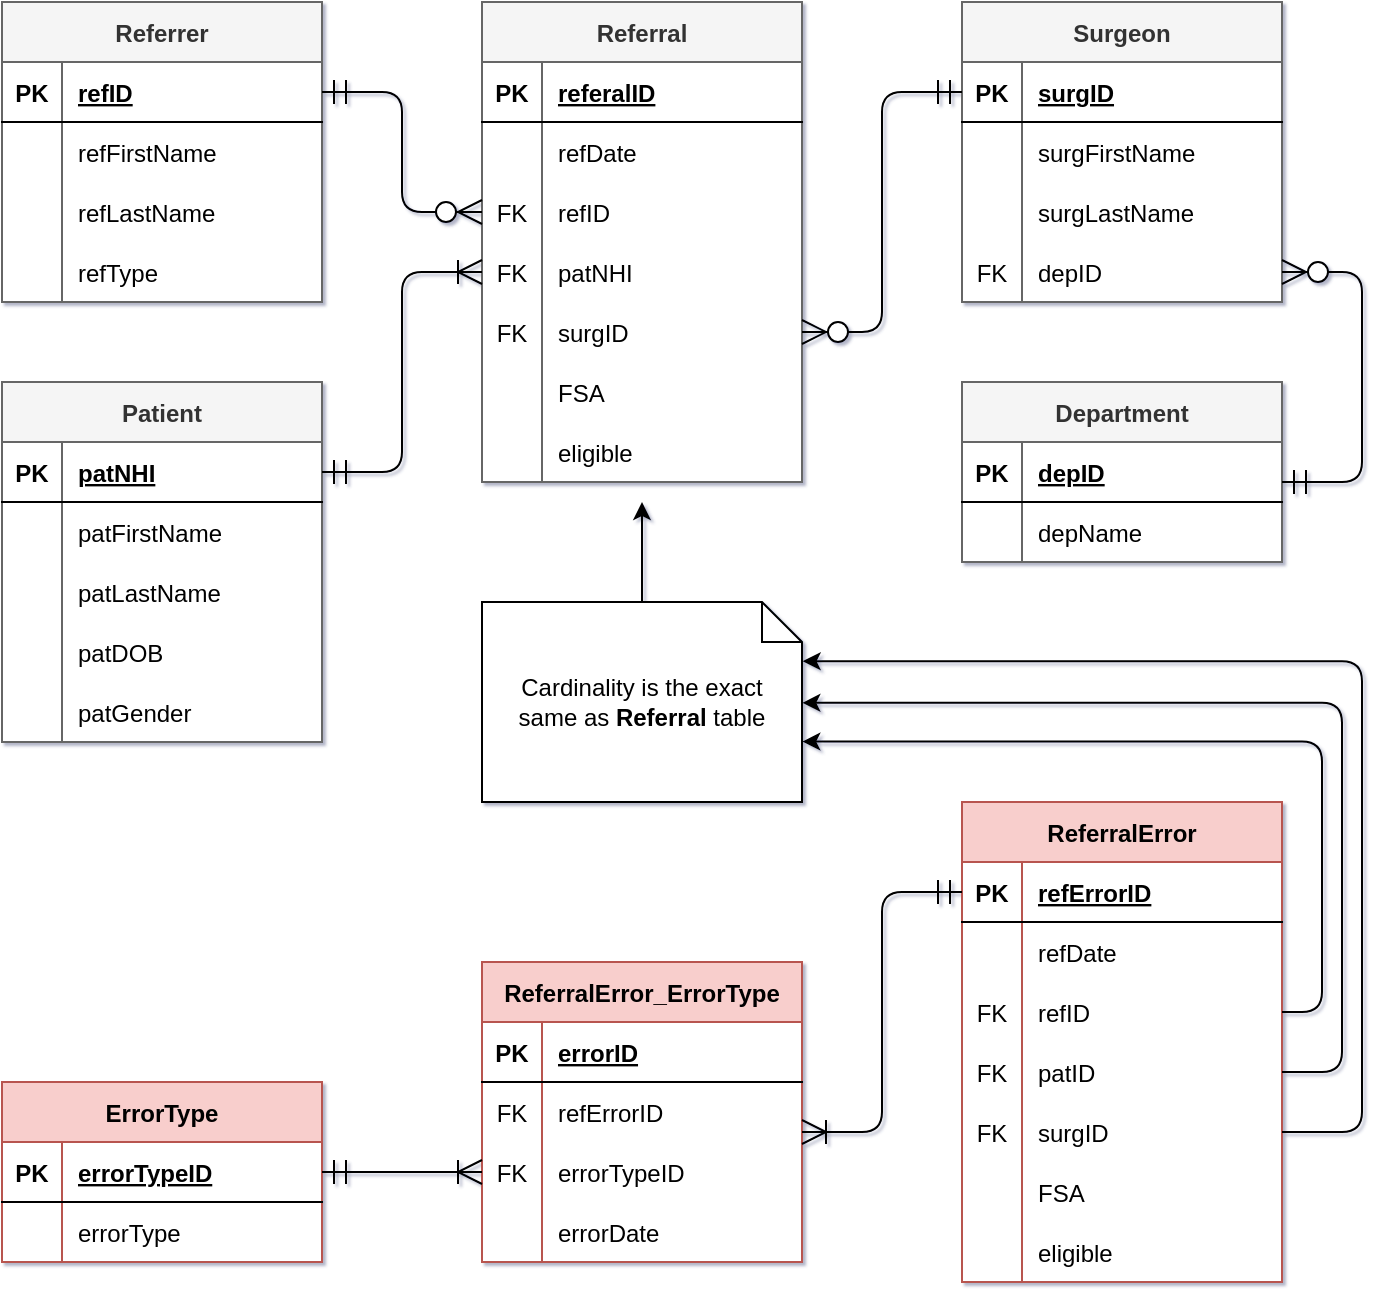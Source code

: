 <mxfile version="17.3.0" type="github"><diagram id="R2lEEEUBdFMjLlhIrx00" name="Page-1"><mxGraphModel dx="1422" dy="752" grid="1" gridSize="10" guides="1" tooltips="1" connect="1" arrows="1" fold="1" page="1" pageScale="1" pageWidth="800" pageHeight="800" background="none" math="0" shadow="1" extFonts="Permanent Marker^https://fonts.googleapis.com/css?family=Permanent+Marker"><root><mxCell id="0"/><mxCell id="1" parent="0"/><mxCell id="XaAhkg_FkZNfCIawb1zj-1" value="Referral" style="shape=table;startSize=30;container=1;collapsible=1;childLayout=tableLayout;fixedRows=1;rowLines=0;fontStyle=1;align=center;resizeLast=1;swimlaneFillColor=default;sketch=0;fillColor=#f5f5f5;fontColor=#333333;strokeColor=#666666;" parent="1" vertex="1"><mxGeometry x="300" y="80" width="160" height="240" as="geometry"><mxRectangle x="320" y="160" width="80" height="30" as="alternateBounds"/></mxGeometry></mxCell><mxCell id="XaAhkg_FkZNfCIawb1zj-2" value="" style="shape=tableRow;horizontal=0;startSize=0;swimlaneHead=0;swimlaneBody=0;fillColor=none;collapsible=0;dropTarget=0;points=[[0,0.5],[1,0.5]];portConstraint=eastwest;top=0;left=0;right=0;bottom=1;sketch=0;" parent="XaAhkg_FkZNfCIawb1zj-1" vertex="1"><mxGeometry y="30" width="160" height="30" as="geometry"/></mxCell><mxCell id="XaAhkg_FkZNfCIawb1zj-3" value="PK" style="shape=partialRectangle;connectable=0;fillColor=none;top=0;left=0;bottom=0;right=0;fontStyle=1;overflow=hidden;sketch=0;" parent="XaAhkg_FkZNfCIawb1zj-2" vertex="1"><mxGeometry width="30" height="30" as="geometry"><mxRectangle width="30" height="30" as="alternateBounds"/></mxGeometry></mxCell><mxCell id="XaAhkg_FkZNfCIawb1zj-4" value="referalID" style="shape=partialRectangle;connectable=0;fillColor=none;top=0;left=0;bottom=0;right=0;align=left;spacingLeft=6;fontStyle=5;overflow=hidden;sketch=0;" parent="XaAhkg_FkZNfCIawb1zj-2" vertex="1"><mxGeometry x="30" width="130" height="30" as="geometry"><mxRectangle width="130" height="30" as="alternateBounds"/></mxGeometry></mxCell><mxCell id="XaAhkg_FkZNfCIawb1zj-5" value="" style="shape=tableRow;horizontal=0;startSize=0;swimlaneHead=0;swimlaneBody=0;fillColor=none;collapsible=0;dropTarget=0;points=[[0,0.5],[1,0.5]];portConstraint=eastwest;top=0;left=0;right=0;bottom=0;sketch=0;" parent="XaAhkg_FkZNfCIawb1zj-1" vertex="1"><mxGeometry y="60" width="160" height="30" as="geometry"/></mxCell><mxCell id="XaAhkg_FkZNfCIawb1zj-6" value="" style="shape=partialRectangle;connectable=0;fillColor=none;top=0;left=0;bottom=0;right=0;editable=1;overflow=hidden;sketch=0;" parent="XaAhkg_FkZNfCIawb1zj-5" vertex="1"><mxGeometry width="30" height="30" as="geometry"><mxRectangle width="30" height="30" as="alternateBounds"/></mxGeometry></mxCell><mxCell id="XaAhkg_FkZNfCIawb1zj-7" value="refDate" style="shape=partialRectangle;connectable=0;fillColor=none;top=0;left=0;bottom=0;right=0;align=left;spacingLeft=6;overflow=hidden;sketch=0;" parent="XaAhkg_FkZNfCIawb1zj-5" vertex="1"><mxGeometry x="30" width="130" height="30" as="geometry"><mxRectangle width="130" height="30" as="alternateBounds"/></mxGeometry></mxCell><mxCell id="XaAhkg_FkZNfCIawb1zj-8" value="" style="shape=tableRow;horizontal=0;startSize=0;swimlaneHead=0;swimlaneBody=0;fillColor=none;collapsible=0;dropTarget=0;points=[[0,0.5],[1,0.5]];portConstraint=eastwest;top=0;left=0;right=0;bottom=0;sketch=0;" parent="XaAhkg_FkZNfCIawb1zj-1" vertex="1"><mxGeometry y="90" width="160" height="30" as="geometry"/></mxCell><mxCell id="XaAhkg_FkZNfCIawb1zj-9" value="FK" style="shape=partialRectangle;connectable=0;fillColor=none;top=0;left=0;bottom=0;right=0;editable=1;overflow=hidden;sketch=0;" parent="XaAhkg_FkZNfCIawb1zj-8" vertex="1"><mxGeometry width="30" height="30" as="geometry"><mxRectangle width="30" height="30" as="alternateBounds"/></mxGeometry></mxCell><mxCell id="XaAhkg_FkZNfCIawb1zj-10" value="refID" style="shape=partialRectangle;connectable=0;fillColor=none;top=0;left=0;bottom=0;right=0;align=left;spacingLeft=6;overflow=hidden;sketch=0;" parent="XaAhkg_FkZNfCIawb1zj-8" vertex="1"><mxGeometry x="30" width="130" height="30" as="geometry"><mxRectangle width="130" height="30" as="alternateBounds"/></mxGeometry></mxCell><mxCell id="XaAhkg_FkZNfCIawb1zj-11" value="" style="shape=tableRow;horizontal=0;startSize=0;swimlaneHead=0;swimlaneBody=0;fillColor=none;collapsible=0;dropTarget=0;points=[[0,0.5],[1,0.5]];portConstraint=eastwest;top=0;left=0;right=0;bottom=0;sketch=0;" parent="XaAhkg_FkZNfCIawb1zj-1" vertex="1"><mxGeometry y="120" width="160" height="30" as="geometry"/></mxCell><mxCell id="XaAhkg_FkZNfCIawb1zj-12" value="FK" style="shape=partialRectangle;connectable=0;fillColor=none;top=0;left=0;bottom=0;right=0;editable=1;overflow=hidden;sketch=0;" parent="XaAhkg_FkZNfCIawb1zj-11" vertex="1"><mxGeometry width="30" height="30" as="geometry"><mxRectangle width="30" height="30" as="alternateBounds"/></mxGeometry></mxCell><mxCell id="XaAhkg_FkZNfCIawb1zj-13" value="patNHI" style="shape=partialRectangle;connectable=0;fillColor=none;top=0;left=0;bottom=0;right=0;align=left;spacingLeft=6;overflow=hidden;sketch=0;" parent="XaAhkg_FkZNfCIawb1zj-11" vertex="1"><mxGeometry x="30" width="130" height="30" as="geometry"><mxRectangle width="130" height="30" as="alternateBounds"/></mxGeometry></mxCell><mxCell id="XaAhkg_FkZNfCIawb1zj-38" style="shape=tableRow;horizontal=0;startSize=0;swimlaneHead=0;swimlaneBody=0;fillColor=none;collapsible=0;dropTarget=0;points=[[0,0.5],[1,0.5]];portConstraint=eastwest;top=0;left=0;right=0;bottom=0;sketch=0;" parent="XaAhkg_FkZNfCIawb1zj-1" vertex="1"><mxGeometry y="150" width="160" height="30" as="geometry"/></mxCell><mxCell id="XaAhkg_FkZNfCIawb1zj-39" value="FK" style="shape=partialRectangle;connectable=0;fillColor=none;top=0;left=0;bottom=0;right=0;editable=1;overflow=hidden;sketch=0;" parent="XaAhkg_FkZNfCIawb1zj-38" vertex="1"><mxGeometry width="30" height="30" as="geometry"><mxRectangle width="30" height="30" as="alternateBounds"/></mxGeometry></mxCell><mxCell id="XaAhkg_FkZNfCIawb1zj-40" value="surgID" style="shape=partialRectangle;connectable=0;fillColor=none;top=0;left=0;bottom=0;right=0;align=left;spacingLeft=6;overflow=hidden;sketch=0;" parent="XaAhkg_FkZNfCIawb1zj-38" vertex="1"><mxGeometry x="30" width="130" height="30" as="geometry"><mxRectangle width="130" height="30" as="alternateBounds"/></mxGeometry></mxCell><mxCell id="XaAhkg_FkZNfCIawb1zj-41" style="shape=tableRow;horizontal=0;startSize=0;swimlaneHead=0;swimlaneBody=0;fillColor=none;collapsible=0;dropTarget=0;points=[[0,0.5],[1,0.5]];portConstraint=eastwest;top=0;left=0;right=0;bottom=0;sketch=0;" parent="XaAhkg_FkZNfCIawb1zj-1" vertex="1"><mxGeometry y="180" width="160" height="30" as="geometry"/></mxCell><mxCell id="XaAhkg_FkZNfCIawb1zj-42" style="shape=partialRectangle;connectable=0;fillColor=none;top=0;left=0;bottom=0;right=0;editable=1;overflow=hidden;sketch=0;" parent="XaAhkg_FkZNfCIawb1zj-41" vertex="1"><mxGeometry width="30" height="30" as="geometry"><mxRectangle width="30" height="30" as="alternateBounds"/></mxGeometry></mxCell><mxCell id="XaAhkg_FkZNfCIawb1zj-43" value="FSA" style="shape=partialRectangle;connectable=0;fillColor=none;top=0;left=0;bottom=0;right=0;align=left;spacingLeft=6;overflow=hidden;sketch=0;" parent="XaAhkg_FkZNfCIawb1zj-41" vertex="1"><mxGeometry x="30" width="130" height="30" as="geometry"><mxRectangle width="130" height="30" as="alternateBounds"/></mxGeometry></mxCell><mxCell id="XaAhkg_FkZNfCIawb1zj-44" style="shape=tableRow;horizontal=0;startSize=0;swimlaneHead=0;swimlaneBody=0;fillColor=none;collapsible=0;dropTarget=0;points=[[0,0.5],[1,0.5]];portConstraint=eastwest;top=0;left=0;right=0;bottom=0;sketch=0;" parent="XaAhkg_FkZNfCIawb1zj-1" vertex="1"><mxGeometry y="210" width="160" height="30" as="geometry"/></mxCell><mxCell id="XaAhkg_FkZNfCIawb1zj-45" style="shape=partialRectangle;connectable=0;fillColor=none;top=0;left=0;bottom=0;right=0;editable=1;overflow=hidden;sketch=0;" parent="XaAhkg_FkZNfCIawb1zj-44" vertex="1"><mxGeometry width="30" height="30" as="geometry"><mxRectangle width="30" height="30" as="alternateBounds"/></mxGeometry></mxCell><mxCell id="XaAhkg_FkZNfCIawb1zj-46" value="eligible" style="shape=partialRectangle;connectable=0;fillColor=none;top=0;left=0;bottom=0;right=0;align=left;spacingLeft=6;overflow=hidden;sketch=0;" parent="XaAhkg_FkZNfCIawb1zj-44" vertex="1"><mxGeometry x="30" width="130" height="30" as="geometry"><mxRectangle width="130" height="30" as="alternateBounds"/></mxGeometry></mxCell><mxCell id="XaAhkg_FkZNfCIawb1zj-51" value="Patient" style="shape=table;startSize=30;container=1;collapsible=1;childLayout=tableLayout;fixedRows=1;rowLines=0;fontStyle=1;align=center;resizeLast=1;swimlaneFillColor=default;sketch=0;fillColor=#f5f5f5;fontColor=#333333;strokeColor=#666666;" parent="1" vertex="1"><mxGeometry x="60" y="270" width="160" height="180" as="geometry"/></mxCell><mxCell id="XaAhkg_FkZNfCIawb1zj-52" value="" style="shape=tableRow;horizontal=0;startSize=0;swimlaneHead=0;swimlaneBody=0;fillColor=none;collapsible=0;dropTarget=0;points=[[0,0.5],[1,0.5]];portConstraint=eastwest;top=0;left=0;right=0;bottom=1;sketch=0;" parent="XaAhkg_FkZNfCIawb1zj-51" vertex="1"><mxGeometry y="30" width="160" height="30" as="geometry"/></mxCell><mxCell id="XaAhkg_FkZNfCIawb1zj-53" value="PK" style="shape=partialRectangle;connectable=0;fillColor=none;top=0;left=0;bottom=0;right=0;fontStyle=1;overflow=hidden;sketch=0;" parent="XaAhkg_FkZNfCIawb1zj-52" vertex="1"><mxGeometry width="30" height="30" as="geometry"><mxRectangle width="30" height="30" as="alternateBounds"/></mxGeometry></mxCell><mxCell id="XaAhkg_FkZNfCIawb1zj-54" value="patNHI" style="shape=partialRectangle;connectable=0;fillColor=none;top=0;left=0;bottom=0;right=0;align=left;spacingLeft=6;fontStyle=5;overflow=hidden;sketch=0;" parent="XaAhkg_FkZNfCIawb1zj-52" vertex="1"><mxGeometry x="30" width="130" height="30" as="geometry"><mxRectangle width="130" height="30" as="alternateBounds"/></mxGeometry></mxCell><mxCell id="XaAhkg_FkZNfCIawb1zj-55" value="" style="shape=tableRow;horizontal=0;startSize=0;swimlaneHead=0;swimlaneBody=0;fillColor=none;collapsible=0;dropTarget=0;points=[[0,0.5],[1,0.5]];portConstraint=eastwest;top=0;left=0;right=0;bottom=0;sketch=0;" parent="XaAhkg_FkZNfCIawb1zj-51" vertex="1"><mxGeometry y="60" width="160" height="30" as="geometry"/></mxCell><mxCell id="XaAhkg_FkZNfCIawb1zj-56" value="" style="shape=partialRectangle;connectable=0;fillColor=none;top=0;left=0;bottom=0;right=0;editable=1;overflow=hidden;sketch=0;" parent="XaAhkg_FkZNfCIawb1zj-55" vertex="1"><mxGeometry width="30" height="30" as="geometry"><mxRectangle width="30" height="30" as="alternateBounds"/></mxGeometry></mxCell><mxCell id="XaAhkg_FkZNfCIawb1zj-57" value="patFirstName" style="shape=partialRectangle;connectable=0;fillColor=none;top=0;left=0;bottom=0;right=0;align=left;spacingLeft=6;overflow=hidden;sketch=0;" parent="XaAhkg_FkZNfCIawb1zj-55" vertex="1"><mxGeometry x="30" width="130" height="30" as="geometry"><mxRectangle width="130" height="30" as="alternateBounds"/></mxGeometry></mxCell><mxCell id="XaAhkg_FkZNfCIawb1zj-176" style="shape=tableRow;horizontal=0;startSize=0;swimlaneHead=0;swimlaneBody=0;fillColor=none;collapsible=0;dropTarget=0;points=[[0,0.5],[1,0.5]];portConstraint=eastwest;top=0;left=0;right=0;bottom=0;sketch=0;" parent="XaAhkg_FkZNfCIawb1zj-51" vertex="1"><mxGeometry y="90" width="160" height="30" as="geometry"/></mxCell><mxCell id="XaAhkg_FkZNfCIawb1zj-177" style="shape=partialRectangle;connectable=0;fillColor=none;top=0;left=0;bottom=0;right=0;editable=1;overflow=hidden;sketch=0;" parent="XaAhkg_FkZNfCIawb1zj-176" vertex="1"><mxGeometry width="30" height="30" as="geometry"><mxRectangle width="30" height="30" as="alternateBounds"/></mxGeometry></mxCell><mxCell id="XaAhkg_FkZNfCIawb1zj-178" value="patLastName" style="shape=partialRectangle;connectable=0;fillColor=none;top=0;left=0;bottom=0;right=0;align=left;spacingLeft=6;overflow=hidden;sketch=0;" parent="XaAhkg_FkZNfCIawb1zj-176" vertex="1"><mxGeometry x="30" width="130" height="30" as="geometry"><mxRectangle width="130" height="30" as="alternateBounds"/></mxGeometry></mxCell><mxCell id="XaAhkg_FkZNfCIawb1zj-58" value="" style="shape=tableRow;horizontal=0;startSize=0;swimlaneHead=0;swimlaneBody=0;fillColor=none;collapsible=0;dropTarget=0;points=[[0,0.5],[1,0.5]];portConstraint=eastwest;top=0;left=0;right=0;bottom=0;sketch=0;" parent="XaAhkg_FkZNfCIawb1zj-51" vertex="1"><mxGeometry y="120" width="160" height="30" as="geometry"/></mxCell><mxCell id="XaAhkg_FkZNfCIawb1zj-59" value="" style="shape=partialRectangle;connectable=0;fillColor=none;top=0;left=0;bottom=0;right=0;editable=1;overflow=hidden;sketch=0;" parent="XaAhkg_FkZNfCIawb1zj-58" vertex="1"><mxGeometry width="30" height="30" as="geometry"><mxRectangle width="30" height="30" as="alternateBounds"/></mxGeometry></mxCell><mxCell id="XaAhkg_FkZNfCIawb1zj-60" value="patDOB" style="shape=partialRectangle;connectable=0;fillColor=none;top=0;left=0;bottom=0;right=0;align=left;spacingLeft=6;overflow=hidden;sketch=0;" parent="XaAhkg_FkZNfCIawb1zj-58" vertex="1"><mxGeometry x="30" width="130" height="30" as="geometry"><mxRectangle width="130" height="30" as="alternateBounds"/></mxGeometry></mxCell><mxCell id="XaAhkg_FkZNfCIawb1zj-61" value="" style="shape=tableRow;horizontal=0;startSize=0;swimlaneHead=0;swimlaneBody=0;fillColor=none;collapsible=0;dropTarget=0;points=[[0,0.5],[1,0.5]];portConstraint=eastwest;top=0;left=0;right=0;bottom=0;sketch=0;" parent="XaAhkg_FkZNfCIawb1zj-51" vertex="1"><mxGeometry y="150" width="160" height="30" as="geometry"/></mxCell><mxCell id="XaAhkg_FkZNfCIawb1zj-62" value="" style="shape=partialRectangle;connectable=0;fillColor=none;top=0;left=0;bottom=0;right=0;editable=1;overflow=hidden;sketch=0;" parent="XaAhkg_FkZNfCIawb1zj-61" vertex="1"><mxGeometry width="30" height="30" as="geometry"><mxRectangle width="30" height="30" as="alternateBounds"/></mxGeometry></mxCell><mxCell id="XaAhkg_FkZNfCIawb1zj-63" value="patGender" style="shape=partialRectangle;connectable=0;fillColor=none;top=0;left=0;bottom=0;right=0;align=left;spacingLeft=6;overflow=hidden;sketch=0;" parent="XaAhkg_FkZNfCIawb1zj-61" vertex="1"><mxGeometry x="30" width="130" height="30" as="geometry"><mxRectangle width="130" height="30" as="alternateBounds"/></mxGeometry></mxCell><mxCell id="XaAhkg_FkZNfCIawb1zj-66" value="Referrer" style="shape=table;startSize=30;container=1;collapsible=1;childLayout=tableLayout;fixedRows=1;rowLines=0;fontStyle=1;align=center;resizeLast=1;swimlaneFillColor=default;sketch=0;fillColor=#f5f5f5;fontColor=#333333;strokeColor=#666666;" parent="1" vertex="1"><mxGeometry x="60" y="80" width="160" height="150" as="geometry"/></mxCell><mxCell id="XaAhkg_FkZNfCIawb1zj-67" value="" style="shape=tableRow;horizontal=0;startSize=0;swimlaneHead=0;swimlaneBody=0;fillColor=none;collapsible=0;dropTarget=0;points=[[0,0.5],[1,0.5]];portConstraint=eastwest;top=0;left=0;right=0;bottom=1;sketch=0;" parent="XaAhkg_FkZNfCIawb1zj-66" vertex="1"><mxGeometry y="30" width="160" height="30" as="geometry"/></mxCell><mxCell id="XaAhkg_FkZNfCIawb1zj-68" value="PK" style="shape=partialRectangle;connectable=0;fillColor=none;top=0;left=0;bottom=0;right=0;fontStyle=1;overflow=hidden;sketch=0;" parent="XaAhkg_FkZNfCIawb1zj-67" vertex="1"><mxGeometry width="30" height="30" as="geometry"><mxRectangle width="30" height="30" as="alternateBounds"/></mxGeometry></mxCell><mxCell id="XaAhkg_FkZNfCIawb1zj-69" value="refID" style="shape=partialRectangle;connectable=0;fillColor=none;top=0;left=0;bottom=0;right=0;align=left;spacingLeft=6;fontStyle=5;overflow=hidden;sketch=0;" parent="XaAhkg_FkZNfCIawb1zj-67" vertex="1"><mxGeometry x="30" width="130" height="30" as="geometry"><mxRectangle width="130" height="30" as="alternateBounds"/></mxGeometry></mxCell><mxCell id="XaAhkg_FkZNfCIawb1zj-70" value="" style="shape=tableRow;horizontal=0;startSize=0;swimlaneHead=0;swimlaneBody=0;fillColor=none;collapsible=0;dropTarget=0;points=[[0,0.5],[1,0.5]];portConstraint=eastwest;top=0;left=0;right=0;bottom=0;sketch=0;" parent="XaAhkg_FkZNfCIawb1zj-66" vertex="1"><mxGeometry y="60" width="160" height="30" as="geometry"/></mxCell><mxCell id="XaAhkg_FkZNfCIawb1zj-71" value="" style="shape=partialRectangle;connectable=0;fillColor=none;top=0;left=0;bottom=0;right=0;editable=1;overflow=hidden;sketch=0;" parent="XaAhkg_FkZNfCIawb1zj-70" vertex="1"><mxGeometry width="30" height="30" as="geometry"><mxRectangle width="30" height="30" as="alternateBounds"/></mxGeometry></mxCell><mxCell id="XaAhkg_FkZNfCIawb1zj-72" value="refFirstName" style="shape=partialRectangle;connectable=0;fillColor=none;top=0;left=0;bottom=0;right=0;align=left;spacingLeft=6;overflow=hidden;sketch=0;" parent="XaAhkg_FkZNfCIawb1zj-70" vertex="1"><mxGeometry x="30" width="130" height="30" as="geometry"><mxRectangle width="130" height="30" as="alternateBounds"/></mxGeometry></mxCell><mxCell id="XaAhkg_FkZNfCIawb1zj-150" style="shape=tableRow;horizontal=0;startSize=0;swimlaneHead=0;swimlaneBody=0;fillColor=none;collapsible=0;dropTarget=0;points=[[0,0.5],[1,0.5]];portConstraint=eastwest;top=0;left=0;right=0;bottom=0;sketch=0;" parent="XaAhkg_FkZNfCIawb1zj-66" vertex="1"><mxGeometry y="90" width="160" height="30" as="geometry"/></mxCell><mxCell id="XaAhkg_FkZNfCIawb1zj-151" style="shape=partialRectangle;connectable=0;fillColor=none;top=0;left=0;bottom=0;right=0;editable=1;overflow=hidden;sketch=0;" parent="XaAhkg_FkZNfCIawb1zj-150" vertex="1"><mxGeometry width="30" height="30" as="geometry"><mxRectangle width="30" height="30" as="alternateBounds"/></mxGeometry></mxCell><mxCell id="XaAhkg_FkZNfCIawb1zj-152" value="refLastName" style="shape=partialRectangle;connectable=0;fillColor=none;top=0;left=0;bottom=0;right=0;align=left;spacingLeft=6;overflow=hidden;sketch=0;" parent="XaAhkg_FkZNfCIawb1zj-150" vertex="1"><mxGeometry x="30" width="130" height="30" as="geometry"><mxRectangle width="130" height="30" as="alternateBounds"/></mxGeometry></mxCell><mxCell id="XaAhkg_FkZNfCIawb1zj-73" value="" style="shape=tableRow;horizontal=0;startSize=0;swimlaneHead=0;swimlaneBody=0;fillColor=none;collapsible=0;dropTarget=0;points=[[0,0.5],[1,0.5]];portConstraint=eastwest;top=0;left=0;right=0;bottom=0;sketch=0;" parent="XaAhkg_FkZNfCIawb1zj-66" vertex="1"><mxGeometry y="120" width="160" height="30" as="geometry"/></mxCell><mxCell id="XaAhkg_FkZNfCIawb1zj-74" value="" style="shape=partialRectangle;connectable=0;fillColor=none;top=0;left=0;bottom=0;right=0;editable=1;overflow=hidden;sketch=0;" parent="XaAhkg_FkZNfCIawb1zj-73" vertex="1"><mxGeometry width="30" height="30" as="geometry"><mxRectangle width="30" height="30" as="alternateBounds"/></mxGeometry></mxCell><mxCell id="XaAhkg_FkZNfCIawb1zj-75" value="refType" style="shape=partialRectangle;connectable=0;fillColor=none;top=0;left=0;bottom=0;right=0;align=left;spacingLeft=6;overflow=hidden;sketch=0;" parent="XaAhkg_FkZNfCIawb1zj-73" vertex="1"><mxGeometry x="30" width="130" height="30" as="geometry"><mxRectangle width="130" height="30" as="alternateBounds"/></mxGeometry></mxCell><mxCell id="XaAhkg_FkZNfCIawb1zj-79" value="Surgeon" style="shape=table;startSize=30;container=1;collapsible=1;childLayout=tableLayout;fixedRows=1;rowLines=0;fontStyle=1;align=center;resizeLast=1;swimlaneFillColor=default;sketch=0;fillColor=#f5f5f5;fontColor=#333333;strokeColor=#666666;" parent="1" vertex="1"><mxGeometry x="540" y="80" width="160" height="150" as="geometry"/></mxCell><mxCell id="XaAhkg_FkZNfCIawb1zj-80" value="" style="shape=tableRow;horizontal=0;startSize=0;swimlaneHead=0;swimlaneBody=0;fillColor=none;collapsible=0;dropTarget=0;points=[[0,0.5],[1,0.5]];portConstraint=eastwest;top=0;left=0;right=0;bottom=1;sketch=0;" parent="XaAhkg_FkZNfCIawb1zj-79" vertex="1"><mxGeometry y="30" width="160" height="30" as="geometry"/></mxCell><mxCell id="XaAhkg_FkZNfCIawb1zj-81" value="PK" style="shape=partialRectangle;connectable=0;fillColor=none;top=0;left=0;bottom=0;right=0;fontStyle=1;overflow=hidden;sketch=0;" parent="XaAhkg_FkZNfCIawb1zj-80" vertex="1"><mxGeometry width="30" height="30" as="geometry"><mxRectangle width="30" height="30" as="alternateBounds"/></mxGeometry></mxCell><mxCell id="XaAhkg_FkZNfCIawb1zj-82" value="surgID" style="shape=partialRectangle;connectable=0;fillColor=none;top=0;left=0;bottom=0;right=0;align=left;spacingLeft=6;fontStyle=5;overflow=hidden;sketch=0;" parent="XaAhkg_FkZNfCIawb1zj-80" vertex="1"><mxGeometry x="30" width="130" height="30" as="geometry"><mxRectangle width="130" height="30" as="alternateBounds"/></mxGeometry></mxCell><mxCell id="XaAhkg_FkZNfCIawb1zj-83" value="" style="shape=tableRow;horizontal=0;startSize=0;swimlaneHead=0;swimlaneBody=0;fillColor=none;collapsible=0;dropTarget=0;points=[[0,0.5],[1,0.5]];portConstraint=eastwest;top=0;left=0;right=0;bottom=0;sketch=0;" parent="XaAhkg_FkZNfCIawb1zj-79" vertex="1"><mxGeometry y="60" width="160" height="30" as="geometry"/></mxCell><mxCell id="XaAhkg_FkZNfCIawb1zj-84" value="" style="shape=partialRectangle;connectable=0;fillColor=none;top=0;left=0;bottom=0;right=0;editable=1;overflow=hidden;sketch=0;" parent="XaAhkg_FkZNfCIawb1zj-83" vertex="1"><mxGeometry width="30" height="30" as="geometry"><mxRectangle width="30" height="30" as="alternateBounds"/></mxGeometry></mxCell><mxCell id="XaAhkg_FkZNfCIawb1zj-85" value="surgFirstName" style="shape=partialRectangle;connectable=0;fillColor=none;top=0;left=0;bottom=0;right=0;align=left;spacingLeft=6;overflow=hidden;sketch=0;" parent="XaAhkg_FkZNfCIawb1zj-83" vertex="1"><mxGeometry x="30" width="130" height="30" as="geometry"><mxRectangle width="130" height="30" as="alternateBounds"/></mxGeometry></mxCell><mxCell id="XaAhkg_FkZNfCIawb1zj-141" style="shape=tableRow;horizontal=0;startSize=0;swimlaneHead=0;swimlaneBody=0;fillColor=none;collapsible=0;dropTarget=0;points=[[0,0.5],[1,0.5]];portConstraint=eastwest;top=0;left=0;right=0;bottom=0;sketch=0;" parent="XaAhkg_FkZNfCIawb1zj-79" vertex="1"><mxGeometry y="90" width="160" height="30" as="geometry"/></mxCell><mxCell id="XaAhkg_FkZNfCIawb1zj-142" style="shape=partialRectangle;connectable=0;fillColor=none;top=0;left=0;bottom=0;right=0;editable=1;overflow=hidden;sketch=0;" parent="XaAhkg_FkZNfCIawb1zj-141" vertex="1"><mxGeometry width="30" height="30" as="geometry"><mxRectangle width="30" height="30" as="alternateBounds"/></mxGeometry></mxCell><mxCell id="XaAhkg_FkZNfCIawb1zj-143" value="surgLastName" style="shape=partialRectangle;connectable=0;fillColor=none;top=0;left=0;bottom=0;right=0;align=left;spacingLeft=6;overflow=hidden;sketch=0;" parent="XaAhkg_FkZNfCIawb1zj-141" vertex="1"><mxGeometry x="30" width="130" height="30" as="geometry"><mxRectangle width="130" height="30" as="alternateBounds"/></mxGeometry></mxCell><mxCell id="XaAhkg_FkZNfCIawb1zj-86" value="" style="shape=tableRow;horizontal=0;startSize=0;swimlaneHead=0;swimlaneBody=0;fillColor=none;collapsible=0;dropTarget=0;points=[[0,0.5],[1,0.5]];portConstraint=eastwest;top=0;left=0;right=0;bottom=0;sketch=0;" parent="XaAhkg_FkZNfCIawb1zj-79" vertex="1"><mxGeometry y="120" width="160" height="30" as="geometry"/></mxCell><mxCell id="XaAhkg_FkZNfCIawb1zj-87" value="FK" style="shape=partialRectangle;connectable=0;fillColor=none;top=0;left=0;bottom=0;right=0;editable=1;overflow=hidden;sketch=0;" parent="XaAhkg_FkZNfCIawb1zj-86" vertex="1"><mxGeometry width="30" height="30" as="geometry"><mxRectangle width="30" height="30" as="alternateBounds"/></mxGeometry></mxCell><mxCell id="XaAhkg_FkZNfCIawb1zj-88" value="depID" style="shape=partialRectangle;connectable=0;fillColor=none;top=0;left=0;bottom=0;right=0;align=left;spacingLeft=6;overflow=hidden;sketch=0;" parent="XaAhkg_FkZNfCIawb1zj-86" vertex="1"><mxGeometry x="30" width="130" height="30" as="geometry"><mxRectangle width="130" height="30" as="alternateBounds"/></mxGeometry></mxCell><mxCell id="XaAhkg_FkZNfCIawb1zj-89" value="Department" style="shape=table;startSize=30;container=1;collapsible=1;childLayout=tableLayout;fixedRows=1;rowLines=0;fontStyle=1;align=center;resizeLast=1;swimlaneFillColor=default;sketch=0;fillColor=#f5f5f5;fontColor=#333333;strokeColor=#666666;" parent="1" vertex="1"><mxGeometry x="540" y="270" width="160" height="90" as="geometry"/></mxCell><mxCell id="XaAhkg_FkZNfCIawb1zj-90" value="" style="shape=tableRow;horizontal=0;startSize=0;swimlaneHead=0;swimlaneBody=0;fillColor=none;collapsible=0;dropTarget=0;points=[[0,0.5],[1,0.5]];portConstraint=eastwest;top=0;left=0;right=0;bottom=1;sketch=0;" parent="XaAhkg_FkZNfCIawb1zj-89" vertex="1"><mxGeometry y="30" width="160" height="30" as="geometry"/></mxCell><mxCell id="XaAhkg_FkZNfCIawb1zj-91" value="PK" style="shape=partialRectangle;connectable=0;fillColor=none;top=0;left=0;bottom=0;right=0;fontStyle=1;overflow=hidden;sketch=0;" parent="XaAhkg_FkZNfCIawb1zj-90" vertex="1"><mxGeometry width="30" height="30" as="geometry"><mxRectangle width="30" height="30" as="alternateBounds"/></mxGeometry></mxCell><mxCell id="XaAhkg_FkZNfCIawb1zj-92" value="depID" style="shape=partialRectangle;connectable=0;fillColor=none;top=0;left=0;bottom=0;right=0;align=left;spacingLeft=6;fontStyle=5;overflow=hidden;sketch=0;" parent="XaAhkg_FkZNfCIawb1zj-90" vertex="1"><mxGeometry x="30" width="130" height="30" as="geometry"><mxRectangle width="130" height="30" as="alternateBounds"/></mxGeometry></mxCell><mxCell id="XaAhkg_FkZNfCIawb1zj-93" value="" style="shape=tableRow;horizontal=0;startSize=0;swimlaneHead=0;swimlaneBody=0;fillColor=none;collapsible=0;dropTarget=0;points=[[0,0.5],[1,0.5]];portConstraint=eastwest;top=0;left=0;right=0;bottom=0;sketch=0;" parent="XaAhkg_FkZNfCIawb1zj-89" vertex="1"><mxGeometry y="60" width="160" height="30" as="geometry"/></mxCell><mxCell id="XaAhkg_FkZNfCIawb1zj-94" value="" style="shape=partialRectangle;connectable=0;fillColor=none;top=0;left=0;bottom=0;right=0;editable=1;overflow=hidden;sketch=0;" parent="XaAhkg_FkZNfCIawb1zj-93" vertex="1"><mxGeometry width="30" height="30" as="geometry"><mxRectangle width="30" height="30" as="alternateBounds"/></mxGeometry></mxCell><mxCell id="XaAhkg_FkZNfCIawb1zj-95" value="depName" style="shape=partialRectangle;connectable=0;fillColor=none;top=0;left=0;bottom=0;right=0;align=left;spacingLeft=6;overflow=hidden;sketch=0;" parent="XaAhkg_FkZNfCIawb1zj-93" vertex="1"><mxGeometry x="30" width="130" height="30" as="geometry"><mxRectangle width="130" height="30" as="alternateBounds"/></mxGeometry></mxCell><mxCell id="XaAhkg_FkZNfCIawb1zj-101" value="" style="edgeStyle=orthogonalEdgeStyle;fontSize=12;html=1;endArrow=ERzeroToMany;startArrow=ERmandOne;entryX=1;entryY=0.5;entryDx=0;entryDy=0;rounded=1;endSize=10;startSize=10;targetPerimeterSpacing=0;sourcePerimeterSpacing=0;shadow=0;sketch=0;" parent="1" source="XaAhkg_FkZNfCIawb1zj-90" target="XaAhkg_FkZNfCIawb1zj-86" edge="1"><mxGeometry width="100" height="100" relative="1" as="geometry"><mxPoint x="700" y="320" as="sourcePoint"/><mxPoint x="1090" y="310" as="targetPoint"/><Array as="points"><mxPoint x="740" y="320"/><mxPoint x="740" y="215"/></Array></mxGeometry></mxCell><mxCell id="XaAhkg_FkZNfCIawb1zj-102" value="" style="fontSize=12;html=1;endArrow=ERzeroToMany;startArrow=ERmandOne;edgeStyle=orthogonalEdgeStyle;rounded=1;endSize=10;startSize=10;sketch=0;" parent="1" source="XaAhkg_FkZNfCIawb1zj-67" target="XaAhkg_FkZNfCIawb1zj-8" edge="1"><mxGeometry width="100" height="100" relative="1" as="geometry"><mxPoint x="480" y="105" as="sourcePoint"/><mxPoint x="380" y="205" as="targetPoint"/></mxGeometry></mxCell><mxCell id="XaAhkg_FkZNfCIawb1zj-104" value="" style="edgeStyle=orthogonalEdgeStyle;fontSize=12;html=1;endArrow=ERoneToMany;startArrow=ERmandOne;rounded=1;endSize=10;startSize=10;sketch=0;" parent="1" source="XaAhkg_FkZNfCIawb1zj-52" target="XaAhkg_FkZNfCIawb1zj-11" edge="1"><mxGeometry width="100" height="100" relative="1" as="geometry"><mxPoint x="650" y="630" as="sourcePoint"/><mxPoint x="620" y="235" as="targetPoint"/><Array as="points"><mxPoint x="260" y="315"/><mxPoint x="260" y="215"/></Array></mxGeometry></mxCell><mxCell id="XaAhkg_FkZNfCIawb1zj-105" value="" style="edgeStyle=orthogonalEdgeStyle;fontSize=12;html=1;endArrow=ERzeroToMany;startArrow=ERmandOne;rounded=1;endSize=10;startSize=10;sketch=0;" parent="1" source="XaAhkg_FkZNfCIawb1zj-80" target="XaAhkg_FkZNfCIawb1zj-38" edge="1"><mxGeometry width="100" height="100" relative="1" as="geometry"><mxPoint x="670" y="350" as="sourcePoint"/><mxPoint x="770" y="250" as="targetPoint"/><Array as="points"><mxPoint x="500" y="125"/><mxPoint x="500" y="245"/></Array></mxGeometry></mxCell><mxCell id="XaAhkg_FkZNfCIawb1zj-182" value="ReferralError" style="shape=table;startSize=30;container=1;collapsible=1;childLayout=tableLayout;fixedRows=1;rowLines=0;fontStyle=1;align=center;resizeLast=1;swimlaneFillColor=default;sketch=0;fillColor=#f8cecc;strokeColor=#b85450;" parent="1" vertex="1"><mxGeometry x="540" y="480" width="160" height="240" as="geometry"><mxRectangle x="320" y="160" width="80" height="30" as="alternateBounds"/></mxGeometry></mxCell><mxCell id="XaAhkg_FkZNfCIawb1zj-183" value="" style="shape=tableRow;horizontal=0;startSize=0;swimlaneHead=0;swimlaneBody=0;fillColor=none;collapsible=0;dropTarget=0;points=[[0,0.5],[1,0.5]];portConstraint=eastwest;top=0;left=0;right=0;bottom=1;sketch=0;" parent="XaAhkg_FkZNfCIawb1zj-182" vertex="1"><mxGeometry y="30" width="160" height="30" as="geometry"/></mxCell><mxCell id="XaAhkg_FkZNfCIawb1zj-184" value="PK" style="shape=partialRectangle;connectable=0;fillColor=none;top=0;left=0;bottom=0;right=0;fontStyle=1;overflow=hidden;sketch=0;" parent="XaAhkg_FkZNfCIawb1zj-183" vertex="1"><mxGeometry width="30" height="30" as="geometry"><mxRectangle width="30" height="30" as="alternateBounds"/></mxGeometry></mxCell><mxCell id="XaAhkg_FkZNfCIawb1zj-185" value="refErrorID" style="shape=partialRectangle;connectable=0;fillColor=none;top=0;left=0;bottom=0;right=0;align=left;spacingLeft=6;fontStyle=5;overflow=hidden;sketch=0;" parent="XaAhkg_FkZNfCIawb1zj-183" vertex="1"><mxGeometry x="30" width="130" height="30" as="geometry"><mxRectangle width="130" height="30" as="alternateBounds"/></mxGeometry></mxCell><mxCell id="XaAhkg_FkZNfCIawb1zj-186" value="" style="shape=tableRow;horizontal=0;startSize=0;swimlaneHead=0;swimlaneBody=0;fillColor=none;collapsible=0;dropTarget=0;points=[[0,0.5],[1,0.5]];portConstraint=eastwest;top=0;left=0;right=0;bottom=0;sketch=0;" parent="XaAhkg_FkZNfCIawb1zj-182" vertex="1"><mxGeometry y="60" width="160" height="30" as="geometry"/></mxCell><mxCell id="XaAhkg_FkZNfCIawb1zj-187" value="" style="shape=partialRectangle;connectable=0;fillColor=none;top=0;left=0;bottom=0;right=0;editable=1;overflow=hidden;sketch=0;" parent="XaAhkg_FkZNfCIawb1zj-186" vertex="1"><mxGeometry width="30" height="30" as="geometry"><mxRectangle width="30" height="30" as="alternateBounds"/></mxGeometry></mxCell><mxCell id="XaAhkg_FkZNfCIawb1zj-188" value="refDate" style="shape=partialRectangle;connectable=0;fillColor=none;top=0;left=0;bottom=0;right=0;align=left;spacingLeft=6;overflow=hidden;sketch=0;" parent="XaAhkg_FkZNfCIawb1zj-186" vertex="1"><mxGeometry x="30" width="130" height="30" as="geometry"><mxRectangle width="130" height="30" as="alternateBounds"/></mxGeometry></mxCell><mxCell id="XaAhkg_FkZNfCIawb1zj-189" value="" style="shape=tableRow;horizontal=0;startSize=0;swimlaneHead=0;swimlaneBody=0;fillColor=none;collapsible=0;dropTarget=0;points=[[0,0.5],[1,0.5]];portConstraint=eastwest;top=0;left=0;right=0;bottom=0;sketch=0;" parent="XaAhkg_FkZNfCIawb1zj-182" vertex="1"><mxGeometry y="90" width="160" height="30" as="geometry"/></mxCell><mxCell id="XaAhkg_FkZNfCIawb1zj-190" value="FK" style="shape=partialRectangle;connectable=0;fillColor=none;top=0;left=0;bottom=0;right=0;editable=1;overflow=hidden;sketch=0;" parent="XaAhkg_FkZNfCIawb1zj-189" vertex="1"><mxGeometry width="30" height="30" as="geometry"><mxRectangle width="30" height="30" as="alternateBounds"/></mxGeometry></mxCell><mxCell id="XaAhkg_FkZNfCIawb1zj-191" value="refID" style="shape=partialRectangle;connectable=0;fillColor=none;top=0;left=0;bottom=0;right=0;align=left;spacingLeft=6;overflow=hidden;sketch=0;" parent="XaAhkg_FkZNfCIawb1zj-189" vertex="1"><mxGeometry x="30" width="130" height="30" as="geometry"><mxRectangle width="130" height="30" as="alternateBounds"/></mxGeometry></mxCell><mxCell id="XaAhkg_FkZNfCIawb1zj-192" value="" style="shape=tableRow;horizontal=0;startSize=0;swimlaneHead=0;swimlaneBody=0;fillColor=none;collapsible=0;dropTarget=0;points=[[0,0.5],[1,0.5]];portConstraint=eastwest;top=0;left=0;right=0;bottom=0;sketch=0;" parent="XaAhkg_FkZNfCIawb1zj-182" vertex="1"><mxGeometry y="120" width="160" height="30" as="geometry"/></mxCell><mxCell id="XaAhkg_FkZNfCIawb1zj-193" value="FK" style="shape=partialRectangle;connectable=0;fillColor=none;top=0;left=0;bottom=0;right=0;editable=1;overflow=hidden;sketch=0;" parent="XaAhkg_FkZNfCIawb1zj-192" vertex="1"><mxGeometry width="30" height="30" as="geometry"><mxRectangle width="30" height="30" as="alternateBounds"/></mxGeometry></mxCell><mxCell id="XaAhkg_FkZNfCIawb1zj-194" value="patID" style="shape=partialRectangle;connectable=0;fillColor=none;top=0;left=0;bottom=0;right=0;align=left;spacingLeft=6;overflow=hidden;sketch=0;" parent="XaAhkg_FkZNfCIawb1zj-192" vertex="1"><mxGeometry x="30" width="130" height="30" as="geometry"><mxRectangle width="130" height="30" as="alternateBounds"/></mxGeometry></mxCell><mxCell id="XaAhkg_FkZNfCIawb1zj-195" style="shape=tableRow;horizontal=0;startSize=0;swimlaneHead=0;swimlaneBody=0;fillColor=none;collapsible=0;dropTarget=0;points=[[0,0.5],[1,0.5]];portConstraint=eastwest;top=0;left=0;right=0;bottom=0;sketch=0;" parent="XaAhkg_FkZNfCIawb1zj-182" vertex="1"><mxGeometry y="150" width="160" height="30" as="geometry"/></mxCell><mxCell id="XaAhkg_FkZNfCIawb1zj-196" value="FK" style="shape=partialRectangle;connectable=0;fillColor=none;top=0;left=0;bottom=0;right=0;editable=1;overflow=hidden;sketch=0;" parent="XaAhkg_FkZNfCIawb1zj-195" vertex="1"><mxGeometry width="30" height="30" as="geometry"><mxRectangle width="30" height="30" as="alternateBounds"/></mxGeometry></mxCell><mxCell id="XaAhkg_FkZNfCIawb1zj-197" value="surgID" style="shape=partialRectangle;connectable=0;fillColor=none;top=0;left=0;bottom=0;right=0;align=left;spacingLeft=6;overflow=hidden;sketch=0;" parent="XaAhkg_FkZNfCIawb1zj-195" vertex="1"><mxGeometry x="30" width="130" height="30" as="geometry"><mxRectangle width="130" height="30" as="alternateBounds"/></mxGeometry></mxCell><mxCell id="XaAhkg_FkZNfCIawb1zj-198" style="shape=tableRow;horizontal=0;startSize=0;swimlaneHead=0;swimlaneBody=0;fillColor=none;collapsible=0;dropTarget=0;points=[[0,0.5],[1,0.5]];portConstraint=eastwest;top=0;left=0;right=0;bottom=0;sketch=0;" parent="XaAhkg_FkZNfCIawb1zj-182" vertex="1"><mxGeometry y="180" width="160" height="30" as="geometry"/></mxCell><mxCell id="XaAhkg_FkZNfCIawb1zj-199" style="shape=partialRectangle;connectable=0;fillColor=none;top=0;left=0;bottom=0;right=0;editable=1;overflow=hidden;sketch=0;" parent="XaAhkg_FkZNfCIawb1zj-198" vertex="1"><mxGeometry width="30" height="30" as="geometry"><mxRectangle width="30" height="30" as="alternateBounds"/></mxGeometry></mxCell><mxCell id="XaAhkg_FkZNfCIawb1zj-200" value="FSA" style="shape=partialRectangle;connectable=0;fillColor=none;top=0;left=0;bottom=0;right=0;align=left;spacingLeft=6;overflow=hidden;sketch=0;" parent="XaAhkg_FkZNfCIawb1zj-198" vertex="1"><mxGeometry x="30" width="130" height="30" as="geometry"><mxRectangle width="130" height="30" as="alternateBounds"/></mxGeometry></mxCell><mxCell id="XaAhkg_FkZNfCIawb1zj-201" style="shape=tableRow;horizontal=0;startSize=0;swimlaneHead=0;swimlaneBody=0;fillColor=none;collapsible=0;dropTarget=0;points=[[0,0.5],[1,0.5]];portConstraint=eastwest;top=0;left=0;right=0;bottom=0;sketch=0;" parent="XaAhkg_FkZNfCIawb1zj-182" vertex="1"><mxGeometry y="210" width="160" height="30" as="geometry"/></mxCell><mxCell id="XaAhkg_FkZNfCIawb1zj-202" style="shape=partialRectangle;connectable=0;fillColor=none;top=0;left=0;bottom=0;right=0;editable=1;overflow=hidden;sketch=0;" parent="XaAhkg_FkZNfCIawb1zj-201" vertex="1"><mxGeometry width="30" height="30" as="geometry"><mxRectangle width="30" height="30" as="alternateBounds"/></mxGeometry></mxCell><mxCell id="XaAhkg_FkZNfCIawb1zj-203" value="eligible" style="shape=partialRectangle;connectable=0;fillColor=none;top=0;left=0;bottom=0;right=0;align=left;spacingLeft=6;overflow=hidden;sketch=0;" parent="XaAhkg_FkZNfCIawb1zj-201" vertex="1"><mxGeometry x="30" width="130" height="30" as="geometry"><mxRectangle width="130" height="30" as="alternateBounds"/></mxGeometry></mxCell><mxCell id="XaAhkg_FkZNfCIawb1zj-210" value="ErrorType" style="shape=table;startSize=30;container=1;collapsible=1;childLayout=tableLayout;fixedRows=1;rowLines=0;fontStyle=1;align=center;resizeLast=1;swimlaneFillColor=default;sketch=0;fillColor=#f8cecc;strokeColor=#b85450;" parent="1" vertex="1"><mxGeometry x="60" y="620" width="160" height="90" as="geometry"/></mxCell><mxCell id="XaAhkg_FkZNfCIawb1zj-211" value="" style="shape=tableRow;horizontal=0;startSize=0;swimlaneHead=0;swimlaneBody=0;fillColor=none;collapsible=0;dropTarget=0;points=[[0,0.5],[1,0.5]];portConstraint=eastwest;top=0;left=0;right=0;bottom=1;sketch=0;" parent="XaAhkg_FkZNfCIawb1zj-210" vertex="1"><mxGeometry y="30" width="160" height="30" as="geometry"/></mxCell><mxCell id="XaAhkg_FkZNfCIawb1zj-212" value="PK" style="shape=partialRectangle;connectable=0;fillColor=none;top=0;left=0;bottom=0;right=0;fontStyle=1;overflow=hidden;sketch=0;" parent="XaAhkg_FkZNfCIawb1zj-211" vertex="1"><mxGeometry width="30" height="30" as="geometry"><mxRectangle width="30" height="30" as="alternateBounds"/></mxGeometry></mxCell><mxCell id="XaAhkg_FkZNfCIawb1zj-213" value="errorTypeID" style="shape=partialRectangle;connectable=0;fillColor=none;top=0;left=0;bottom=0;right=0;align=left;spacingLeft=6;fontStyle=5;overflow=hidden;sketch=0;" parent="XaAhkg_FkZNfCIawb1zj-211" vertex="1"><mxGeometry x="30" width="130" height="30" as="geometry"><mxRectangle width="130" height="30" as="alternateBounds"/></mxGeometry></mxCell><mxCell id="XaAhkg_FkZNfCIawb1zj-214" value="" style="shape=tableRow;horizontal=0;startSize=0;swimlaneHead=0;swimlaneBody=0;fillColor=none;collapsible=0;dropTarget=0;points=[[0,0.5],[1,0.5]];portConstraint=eastwest;top=0;left=0;right=0;bottom=0;sketch=0;" parent="XaAhkg_FkZNfCIawb1zj-210" vertex="1"><mxGeometry y="60" width="160" height="30" as="geometry"/></mxCell><mxCell id="XaAhkg_FkZNfCIawb1zj-215" value="" style="shape=partialRectangle;connectable=0;fillColor=none;top=0;left=0;bottom=0;right=0;editable=1;overflow=hidden;sketch=0;" parent="XaAhkg_FkZNfCIawb1zj-214" vertex="1"><mxGeometry width="30" height="30" as="geometry"><mxRectangle width="30" height="30" as="alternateBounds"/></mxGeometry></mxCell><mxCell id="XaAhkg_FkZNfCIawb1zj-216" value="errorType" style="shape=partialRectangle;connectable=0;fillColor=none;top=0;left=0;bottom=0;right=0;align=left;spacingLeft=6;overflow=hidden;sketch=0;" parent="XaAhkg_FkZNfCIawb1zj-214" vertex="1"><mxGeometry x="30" width="130" height="30" as="geometry"><mxRectangle width="130" height="30" as="alternateBounds"/></mxGeometry></mxCell><mxCell id="XaAhkg_FkZNfCIawb1zj-217" value="ReferralError_ErrorType" style="shape=table;startSize=30;container=1;collapsible=1;childLayout=tableLayout;fixedRows=1;rowLines=0;fontStyle=1;align=center;resizeLast=1;swimlaneFillColor=default;sketch=0;fillColor=#f8cecc;strokeColor=#b85450;" parent="1" vertex="1"><mxGeometry x="300" y="560" width="160" height="150" as="geometry"/></mxCell><mxCell id="XaAhkg_FkZNfCIawb1zj-218" value="" style="shape=tableRow;horizontal=0;startSize=0;swimlaneHead=0;swimlaneBody=0;fillColor=none;collapsible=0;dropTarget=0;points=[[0,0.5],[1,0.5]];portConstraint=eastwest;top=0;left=0;right=0;bottom=1;sketch=0;" parent="XaAhkg_FkZNfCIawb1zj-217" vertex="1"><mxGeometry y="30" width="160" height="30" as="geometry"/></mxCell><mxCell id="XaAhkg_FkZNfCIawb1zj-219" value="PK" style="shape=partialRectangle;connectable=0;fillColor=none;top=0;left=0;bottom=0;right=0;fontStyle=1;overflow=hidden;sketch=0;" parent="XaAhkg_FkZNfCIawb1zj-218" vertex="1"><mxGeometry width="30" height="30" as="geometry"><mxRectangle width="30" height="30" as="alternateBounds"/></mxGeometry></mxCell><mxCell id="XaAhkg_FkZNfCIawb1zj-220" value="errorID" style="shape=partialRectangle;connectable=0;fillColor=none;top=0;left=0;bottom=0;right=0;align=left;spacingLeft=6;fontStyle=5;overflow=hidden;sketch=0;" parent="XaAhkg_FkZNfCIawb1zj-218" vertex="1"><mxGeometry x="30" width="130" height="30" as="geometry"><mxRectangle width="130" height="30" as="alternateBounds"/></mxGeometry></mxCell><mxCell id="XaAhkg_FkZNfCIawb1zj-221" value="" style="shape=tableRow;horizontal=0;startSize=0;swimlaneHead=0;swimlaneBody=0;fillColor=none;collapsible=0;dropTarget=0;points=[[0,0.5],[1,0.5]];portConstraint=eastwest;top=0;left=0;right=0;bottom=0;sketch=0;" parent="XaAhkg_FkZNfCIawb1zj-217" vertex="1"><mxGeometry y="60" width="160" height="30" as="geometry"/></mxCell><mxCell id="XaAhkg_FkZNfCIawb1zj-222" value="FK" style="shape=partialRectangle;connectable=0;fillColor=none;top=0;left=0;bottom=0;right=0;editable=1;overflow=hidden;sketch=0;" parent="XaAhkg_FkZNfCIawb1zj-221" vertex="1"><mxGeometry width="30" height="30" as="geometry"><mxRectangle width="30" height="30" as="alternateBounds"/></mxGeometry></mxCell><mxCell id="XaAhkg_FkZNfCIawb1zj-223" value="refErrorID    " style="shape=partialRectangle;connectable=0;fillColor=none;top=0;left=0;bottom=0;right=0;align=left;spacingLeft=6;overflow=hidden;sketch=0;" parent="XaAhkg_FkZNfCIawb1zj-221" vertex="1"><mxGeometry x="30" width="130" height="30" as="geometry"><mxRectangle width="130" height="30" as="alternateBounds"/></mxGeometry></mxCell><mxCell id="XaAhkg_FkZNfCIawb1zj-224" style="shape=tableRow;horizontal=0;startSize=0;swimlaneHead=0;swimlaneBody=0;fillColor=none;collapsible=0;dropTarget=0;points=[[0,0.5],[1,0.5]];portConstraint=eastwest;top=0;left=0;right=0;bottom=0;sketch=0;" parent="XaAhkg_FkZNfCIawb1zj-217" vertex="1"><mxGeometry y="90" width="160" height="30" as="geometry"/></mxCell><mxCell id="XaAhkg_FkZNfCIawb1zj-225" value="FK" style="shape=partialRectangle;connectable=0;fillColor=none;top=0;left=0;bottom=0;right=0;editable=1;overflow=hidden;sketch=0;" parent="XaAhkg_FkZNfCIawb1zj-224" vertex="1"><mxGeometry width="30" height="30" as="geometry"><mxRectangle width="30" height="30" as="alternateBounds"/></mxGeometry></mxCell><mxCell id="XaAhkg_FkZNfCIawb1zj-226" value="errorTypeID" style="shape=partialRectangle;connectable=0;fillColor=none;top=0;left=0;bottom=0;right=0;align=left;spacingLeft=6;overflow=hidden;sketch=0;" parent="XaAhkg_FkZNfCIawb1zj-224" vertex="1"><mxGeometry x="30" width="130" height="30" as="geometry"><mxRectangle width="130" height="30" as="alternateBounds"/></mxGeometry></mxCell><mxCell id="XaAhkg_FkZNfCIawb1zj-230" style="shape=tableRow;horizontal=0;startSize=0;swimlaneHead=0;swimlaneBody=0;fillColor=none;collapsible=0;dropTarget=0;points=[[0,0.5],[1,0.5]];portConstraint=eastwest;top=0;left=0;right=0;bottom=0;sketch=0;" parent="XaAhkg_FkZNfCIawb1zj-217" vertex="1"><mxGeometry y="120" width="160" height="30" as="geometry"/></mxCell><mxCell id="XaAhkg_FkZNfCIawb1zj-231" style="shape=partialRectangle;connectable=0;fillColor=none;top=0;left=0;bottom=0;right=0;editable=1;overflow=hidden;sketch=0;" parent="XaAhkg_FkZNfCIawb1zj-230" vertex="1"><mxGeometry width="30" height="30" as="geometry"><mxRectangle width="30" height="30" as="alternateBounds"/></mxGeometry></mxCell><mxCell id="XaAhkg_FkZNfCIawb1zj-232" value="errorDate" style="shape=partialRectangle;connectable=0;fillColor=none;top=0;left=0;bottom=0;right=0;align=left;spacingLeft=6;overflow=hidden;sketch=0;" parent="XaAhkg_FkZNfCIawb1zj-230" vertex="1"><mxGeometry x="30" width="130" height="30" as="geometry"><mxRectangle width="130" height="30" as="alternateBounds"/></mxGeometry></mxCell><mxCell id="XaAhkg_FkZNfCIawb1zj-229" value="" style="edgeStyle=orthogonalEdgeStyle;fontSize=12;html=1;endArrow=ERoneToMany;startArrow=ERmandOne;rounded=1;endSize=10;startSize=10;sketch=0;endFill=0;" parent="1" source="XaAhkg_FkZNfCIawb1zj-183" target="XaAhkg_FkZNfCIawb1zj-221" edge="1"><mxGeometry width="100" height="100" relative="1" as="geometry"><mxPoint x="450" y="500" as="sourcePoint"/><mxPoint x="500" y="590" as="targetPoint"/><Array as="points"><mxPoint x="500" y="525"/><mxPoint x="500" y="645"/></Array></mxGeometry></mxCell><mxCell id="XaAhkg_FkZNfCIawb1zj-234" value="" style="edgeStyle=orthogonalEdgeStyle;fontSize=12;html=1;endArrow=ERoneToMany;startArrow=ERmandOne;rounded=1;endSize=10;startSize=10;sketch=0;endFill=0;" parent="1" source="XaAhkg_FkZNfCIawb1zj-211" target="XaAhkg_FkZNfCIawb1zj-224" edge="1"><mxGeometry width="100" height="100" relative="1" as="geometry"><mxPoint x="310" y="450" as="sourcePoint"/><mxPoint x="230" y="570" as="targetPoint"/><Array as="points"><mxPoint x="260" y="665"/><mxPoint x="260" y="665"/></Array></mxGeometry></mxCell><mxCell id="XaAhkg_FkZNfCIawb1zj-257" style="edgeStyle=orthogonalEdgeStyle;rounded=1;sketch=0;orthogonalLoop=1;jettySize=auto;html=1;shadow=0;endArrow=classic;endFill=1;sourcePerimeterSpacing=0;targetPerimeterSpacing=0;strokeWidth=1;" parent="1" source="XaAhkg_FkZNfCIawb1zj-235" edge="1"><mxGeometry relative="1" as="geometry"><mxPoint x="380" y="330" as="targetPoint"/></mxGeometry></mxCell><mxCell id="XaAhkg_FkZNfCIawb1zj-235" value="&lt;div&gt;Cardinality is the exact&lt;/div&gt;&lt;div&gt;same as &lt;b&gt;Referral &lt;/b&gt;table&lt;br&gt;&lt;/div&gt;" style="shape=note;size=20;whiteSpace=wrap;html=1;shadow=0;strokeWidth=1;" parent="1" vertex="1"><mxGeometry x="300" y="380" width="160" height="100" as="geometry"/></mxCell><mxCell id="XaAhkg_FkZNfCIawb1zj-236" style="edgeStyle=orthogonalEdgeStyle;rounded=1;sketch=0;orthogonalLoop=1;jettySize=auto;html=1;exitX=1;exitY=0.5;exitDx=0;exitDy=0;shadow=0;endArrow=classic;endFill=1;sourcePerimeterSpacing=0;targetPerimeterSpacing=0;strokeWidth=1;entryX=1.001;entryY=0.698;entryDx=0;entryDy=0;entryPerimeter=0;" parent="1" source="XaAhkg_FkZNfCIawb1zj-189" target="XaAhkg_FkZNfCIawb1zj-235" edge="1"><mxGeometry relative="1" as="geometry"><mxPoint x="480" y="430" as="targetPoint"/><Array as="points"><mxPoint x="720" y="585"/><mxPoint x="720" y="450"/></Array></mxGeometry></mxCell><mxCell id="XaAhkg_FkZNfCIawb1zj-237" style="edgeStyle=orthogonalEdgeStyle;rounded=1;sketch=0;orthogonalLoop=1;jettySize=auto;html=1;exitX=1;exitY=0.5;exitDx=0;exitDy=0;shadow=0;endArrow=classic;endFill=1;sourcePerimeterSpacing=0;targetPerimeterSpacing=0;strokeWidth=1;entryX=1.001;entryY=0.504;entryDx=0;entryDy=0;entryPerimeter=0;" parent="1" source="XaAhkg_FkZNfCIawb1zj-192" target="XaAhkg_FkZNfCIawb1zj-235" edge="1"><mxGeometry relative="1" as="geometry"><mxPoint x="470" y="410" as="targetPoint"/><Array as="points"><mxPoint x="730" y="615"/><mxPoint x="730" y="430"/></Array></mxGeometry></mxCell><mxCell id="XaAhkg_FkZNfCIawb1zj-238" style="edgeStyle=orthogonalEdgeStyle;rounded=1;sketch=0;orthogonalLoop=1;jettySize=auto;html=1;exitX=1;exitY=0.5;exitDx=0;exitDy=0;shadow=0;endArrow=classic;endFill=1;sourcePerimeterSpacing=0;targetPerimeterSpacing=0;strokeWidth=1;entryX=1.002;entryY=0.296;entryDx=0;entryDy=0;entryPerimeter=0;" parent="1" source="XaAhkg_FkZNfCIawb1zj-195" target="XaAhkg_FkZNfCIawb1zj-235" edge="1"><mxGeometry relative="1" as="geometry"><mxPoint x="480" y="390" as="targetPoint"/><Array as="points"><mxPoint x="740" y="645"/><mxPoint x="740" y="410"/></Array></mxGeometry></mxCell></root></mxGraphModel></diagram></mxfile>